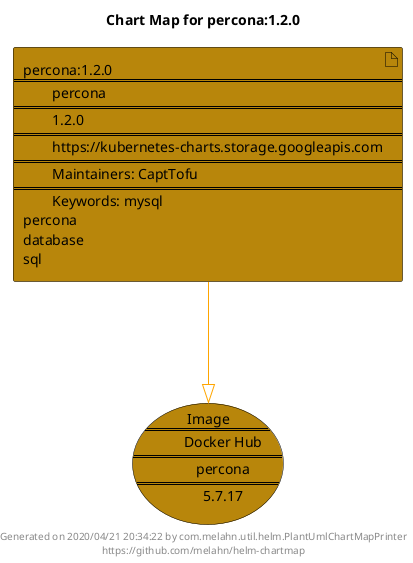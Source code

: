 @startuml
skinparam linetype ortho
skinparam backgroundColor white
skinparam usecaseBorderColor black
skinparam usecaseArrowColor LightSlateGray
skinparam artifactBorderColor black
skinparam artifactArrowColor LightSlateGray

title Chart Map for percona:1.2.0

'There is one referenced Helm Chart
artifact "percona:1.2.0\n====\n\tpercona\n====\n\t1.2.0\n====\n\thttps://kubernetes-charts.storage.googleapis.com\n====\n\tMaintainers: CaptTofu\n====\n\tKeywords: mysql\npercona\ndatabase\nsql" as percona_1_2_0 #DarkGoldenRod

'There is one referenced Docker Image
usecase "Image\n====\n\tDocker Hub\n====\n\tpercona\n====\n\t5.7.17" as percona_5_7_17 #DarkGoldenRod

'Chart Dependencies
percona_1_2_0--[#orange]-|>percona_5_7_17

center footer Generated on 2020/04/21 20:34:22 by com.melahn.util.helm.PlantUmlChartMapPrinter\nhttps://github.com/melahn/helm-chartmap
@enduml
